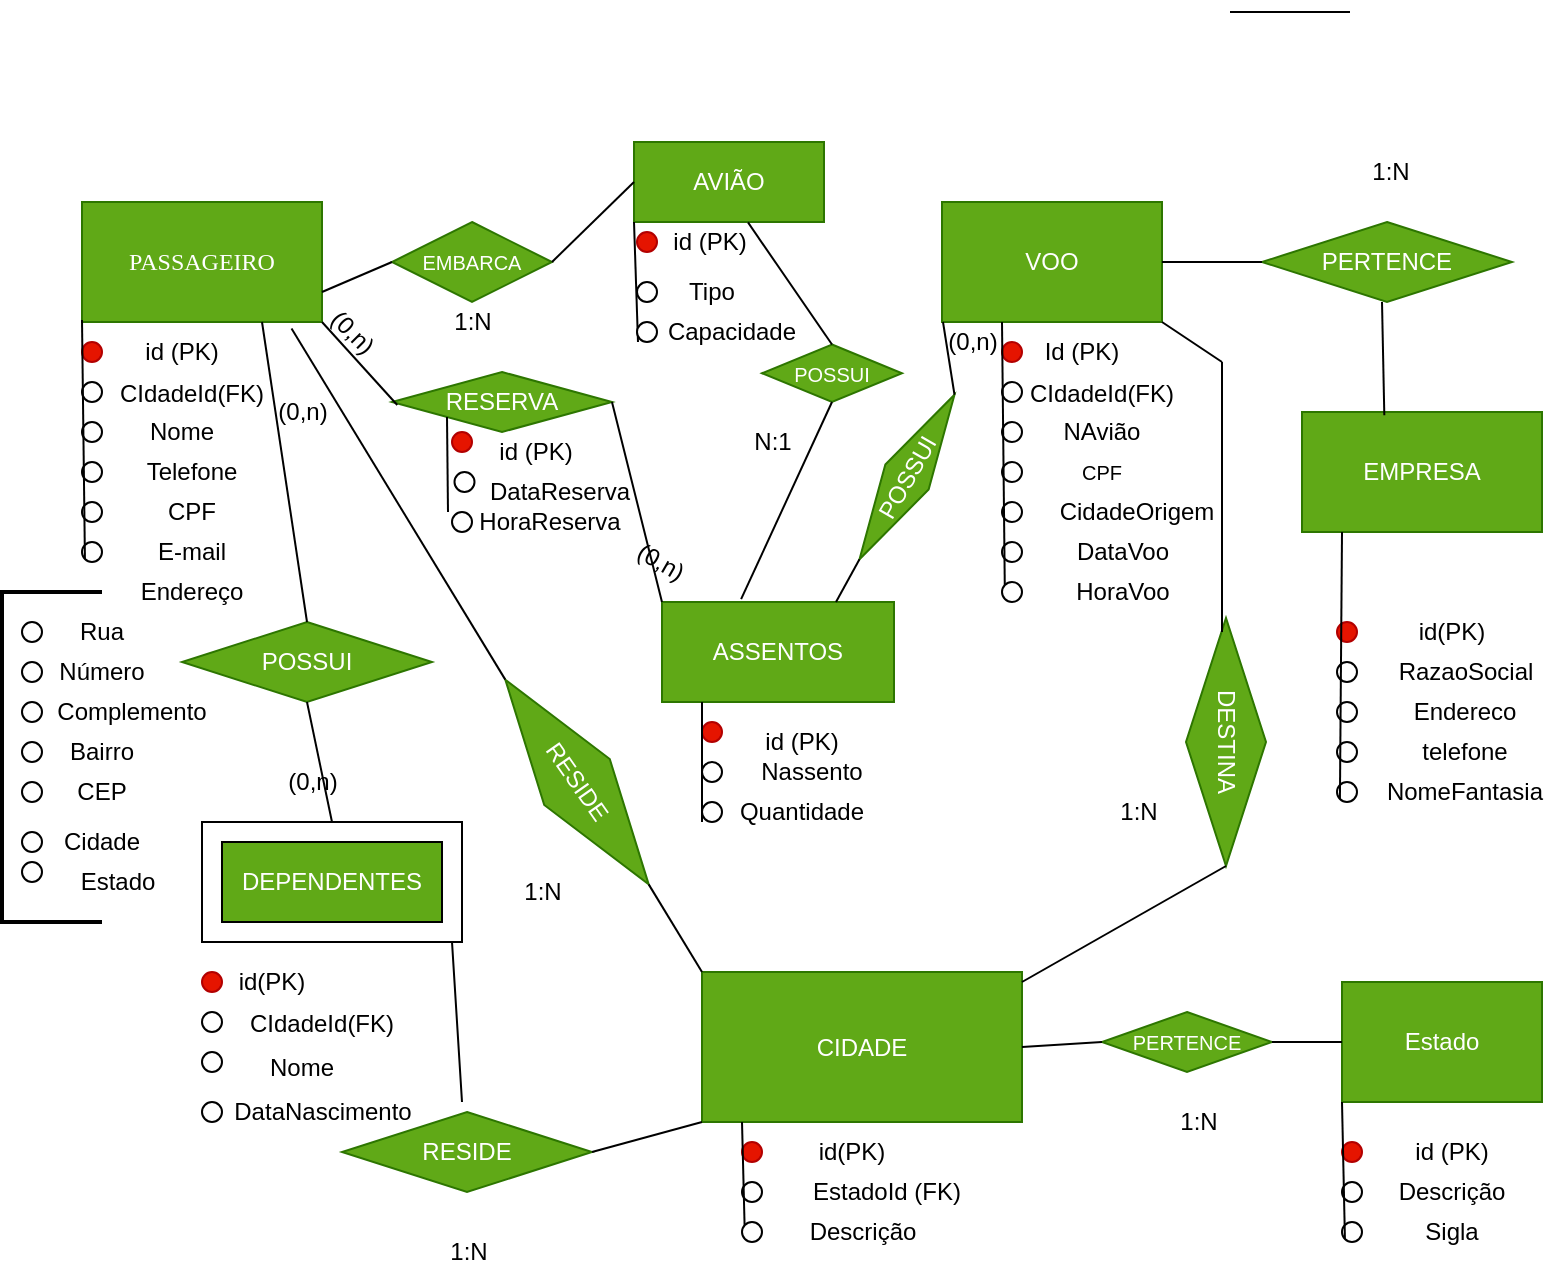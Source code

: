 <mxfile version="21.3.3" type="github">
  <diagram name="Página-1" id="3AoO5QR1rYoWsYwpamJi">
    <mxGraphModel dx="1235" dy="674" grid="1" gridSize="10" guides="1" tooltips="1" connect="1" arrows="1" fold="1" page="1" pageScale="1" pageWidth="827" pageHeight="1169" math="0" shadow="0">
      <root>
        <mxCell id="0" />
        <mxCell id="1" parent="0" />
        <mxCell id="69nTj4p-lwQ7asISzww--1" value="PASSAGEIRO" style="rounded=0;whiteSpace=wrap;html=1;fillColor=#60a917;fontColor=#ffffff;strokeColor=#2D7600;fontFamily=Comic Sans MS;" vertex="1" parent="1">
          <mxGeometry x="90" y="140" width="120" height="60" as="geometry" />
        </mxCell>
        <mxCell id="69nTj4p-lwQ7asISzww--2" value="DESTINA" style="rhombus;whiteSpace=wrap;html=1;fillColor=#60a917;fontColor=#ffffff;strokeColor=#2D7600;rotation=90;" vertex="1" parent="1">
          <mxGeometry x="600" y="390" width="124" height="40" as="geometry" />
        </mxCell>
        <mxCell id="69nTj4p-lwQ7asISzww--3" value="CIDADE" style="rounded=0;whiteSpace=wrap;html=1;fillColor=#60a917;fontColor=#ffffff;strokeColor=#2D7600;" vertex="1" parent="1">
          <mxGeometry x="400" y="525" width="160" height="75" as="geometry" />
        </mxCell>
        <mxCell id="69nTj4p-lwQ7asISzww--4" value="VOO&lt;br&gt;" style="rounded=0;whiteSpace=wrap;html=1;fillColor=#60a917;fontColor=#ffffff;strokeColor=#2D7600;" vertex="1" parent="1">
          <mxGeometry x="520" y="140" width="110" height="60" as="geometry" />
        </mxCell>
        <mxCell id="69nTj4p-lwQ7asISzww--6" value="ASSENTOS" style="rounded=0;whiteSpace=wrap;html=1;fillColor=#60a917;fontColor=#ffffff;strokeColor=#2D7600;" vertex="1" parent="1">
          <mxGeometry x="380" y="340" width="116" height="50" as="geometry" />
        </mxCell>
        <mxCell id="69nTj4p-lwQ7asISzww--8" value="Estado&lt;br&gt;" style="rounded=0;whiteSpace=wrap;html=1;fillColor=#60a917;fontColor=#ffffff;strokeColor=#2D7600;" vertex="1" parent="1">
          <mxGeometry x="720" y="530" width="100" height="60" as="geometry" />
        </mxCell>
        <mxCell id="69nTj4p-lwQ7asISzww--10" value="POSSUI" style="rhombus;whiteSpace=wrap;html=1;fillColor=#60a917;fontColor=#ffffff;strokeColor=#2D7600;" vertex="1" parent="1">
          <mxGeometry x="140" y="350" width="125" height="40" as="geometry" />
        </mxCell>
        <mxCell id="69nTj4p-lwQ7asISzww--12" value="RESERVA" style="rhombus;whiteSpace=wrap;html=1;fillColor=#60a917;fontColor=#ffffff;strokeColor=#2D7600;" vertex="1" parent="1">
          <mxGeometry x="245" y="225" width="110" height="30" as="geometry" />
        </mxCell>
        <mxCell id="69nTj4p-lwQ7asISzww--13" value="DEPENDENTES&lt;br&gt;" style="rounded=0;whiteSpace=wrap;html=1;fillColor=#60a917;fontColor=#ffffff;strokeColor=#2D7600;" vertex="1" parent="1">
          <mxGeometry x="155" y="450" width="120" height="60" as="geometry" />
        </mxCell>
        <mxCell id="69nTj4p-lwQ7asISzww--43" value="" style="ellipse;whiteSpace=wrap;aspect=fixed;labelBackgroundColor=none;labelBorderColor=none;fontColor=#ffffff;noLabel=1;fillColor=#e51400;strokeColor=#B20000;" vertex="1" parent="1">
          <mxGeometry x="90" y="210" width="10" height="10" as="geometry" />
        </mxCell>
        <mxCell id="69nTj4p-lwQ7asISzww--44" value="" style="ellipse;whiteSpace=wrap;html=1;aspect=fixed;" vertex="1" parent="1">
          <mxGeometry x="90" y="230" width="10" height="10" as="geometry" />
        </mxCell>
        <mxCell id="69nTj4p-lwQ7asISzww--45" value="" style="ellipse;whiteSpace=wrap;html=1;aspect=fixed;" vertex="1" parent="1">
          <mxGeometry x="90" y="250" width="10" height="10" as="geometry" />
        </mxCell>
        <mxCell id="69nTj4p-lwQ7asISzww--46" value="" style="ellipse;whiteSpace=wrap;html=1;aspect=fixed;" vertex="1" parent="1">
          <mxGeometry x="90" y="270" width="10" height="10" as="geometry" />
        </mxCell>
        <mxCell id="69nTj4p-lwQ7asISzww--47" value="" style="ellipse;whiteSpace=wrap;html=1;aspect=fixed;" vertex="1" parent="1">
          <mxGeometry x="90" y="290" width="10" height="10" as="geometry" />
        </mxCell>
        <mxCell id="69nTj4p-lwQ7asISzww--55" value="Nome" style="text;html=1;strokeColor=none;fillColor=none;align=center;verticalAlign=middle;whiteSpace=wrap;rounded=0;" vertex="1" parent="1">
          <mxGeometry x="110" y="240" width="60" height="30" as="geometry" />
        </mxCell>
        <mxCell id="69nTj4p-lwQ7asISzww--56" value="Telefone" style="text;html=1;strokeColor=none;fillColor=none;align=center;verticalAlign=middle;whiteSpace=wrap;rounded=0;" vertex="1" parent="1">
          <mxGeometry x="115" y="260" width="60" height="30" as="geometry" />
        </mxCell>
        <mxCell id="69nTj4p-lwQ7asISzww--57" value="CPF" style="text;html=1;strokeColor=none;fillColor=none;align=center;verticalAlign=middle;whiteSpace=wrap;rounded=0;" vertex="1" parent="1">
          <mxGeometry x="115" y="280" width="60" height="30" as="geometry" />
        </mxCell>
        <mxCell id="69nTj4p-lwQ7asISzww--58" value="E-mail&lt;br&gt;" style="text;html=1;strokeColor=none;fillColor=none;align=center;verticalAlign=middle;whiteSpace=wrap;rounded=0;" vertex="1" parent="1">
          <mxGeometry x="115" y="300" width="60" height="30" as="geometry" />
        </mxCell>
        <mxCell id="69nTj4p-lwQ7asISzww--59" value="Endereço" style="text;html=1;strokeColor=none;fillColor=none;align=center;verticalAlign=middle;whiteSpace=wrap;rounded=0;" vertex="1" parent="1">
          <mxGeometry x="115" y="320" width="60" height="30" as="geometry" />
        </mxCell>
        <mxCell id="69nTj4p-lwQ7asISzww--75" value="" style="ellipse;whiteSpace=wrap;html=1;aspect=fixed;fillColor=#e51400;fontColor=#ffffff;strokeColor=#B20000;" vertex="1" parent="1">
          <mxGeometry x="550" y="210" width="10" height="10" as="geometry" />
        </mxCell>
        <mxCell id="69nTj4p-lwQ7asISzww--76" value="" style="ellipse;whiteSpace=wrap;html=1;aspect=fixed;" vertex="1" parent="1">
          <mxGeometry x="550" y="230" width="10" height="10" as="geometry" />
        </mxCell>
        <mxCell id="69nTj4p-lwQ7asISzww--77" value="" style="ellipse;whiteSpace=wrap;html=1;aspect=fixed;" vertex="1" parent="1">
          <mxGeometry x="550" y="250" width="10" height="10" as="geometry" />
        </mxCell>
        <mxCell id="69nTj4p-lwQ7asISzww--78" value="" style="ellipse;whiteSpace=wrap;html=1;aspect=fixed;" vertex="1" parent="1">
          <mxGeometry x="550" y="270" width="10" height="10" as="geometry" />
        </mxCell>
        <mxCell id="69nTj4p-lwQ7asISzww--79" value="" style="ellipse;whiteSpace=wrap;html=1;aspect=fixed;" vertex="1" parent="1">
          <mxGeometry x="550" y="290" width="10" height="10" as="geometry" />
        </mxCell>
        <mxCell id="69nTj4p-lwQ7asISzww--81" value="CPF" style="text;html=1;strokeColor=none;fillColor=none;align=center;verticalAlign=middle;whiteSpace=wrap;rounded=0;fontSize=10;" vertex="1" parent="1">
          <mxGeometry x="570" y="260" width="60" height="30" as="geometry" />
        </mxCell>
        <mxCell id="69nTj4p-lwQ7asISzww--80" value="NAvião" style="text;html=1;strokeColor=none;fillColor=none;align=center;verticalAlign=middle;whiteSpace=wrap;rounded=0;" vertex="1" parent="69nTj4p-lwQ7asISzww--81">
          <mxGeometry y="-20" width="60" height="30" as="geometry" />
        </mxCell>
        <mxCell id="69nTj4p-lwQ7asISzww--198" value="" style="endArrow=none;html=1;rounded=0;exitX=1;exitY=1;exitDx=0;exitDy=0;" edge="1" parent="69nTj4p-lwQ7asISzww--81" source="69nTj4p-lwQ7asISzww--4">
          <mxGeometry width="50" height="50" relative="1" as="geometry">
            <mxPoint x="30" y="10" as="sourcePoint" />
            <mxPoint x="90" y="-40" as="targetPoint" />
          </mxGeometry>
        </mxCell>
        <mxCell id="69nTj4p-lwQ7asISzww--212" value="CIdadeId(FK)" style="text;html=1;strokeColor=none;fillColor=none;align=center;verticalAlign=middle;whiteSpace=wrap;rounded=0;" vertex="1" parent="69nTj4p-lwQ7asISzww--81">
          <mxGeometry y="-40" width="60" height="32.5" as="geometry" />
        </mxCell>
        <mxCell id="69nTj4p-lwQ7asISzww--82" value="CidadeOrigem" style="text;html=1;strokeColor=none;fillColor=none;align=center;verticalAlign=middle;whiteSpace=wrap;rounded=0;" vertex="1" parent="1">
          <mxGeometry x="560" y="280" width="115" height="30" as="geometry" />
        </mxCell>
        <mxCell id="69nTj4p-lwQ7asISzww--87" value="DataVoo" style="text;html=1;strokeColor=none;fillColor=none;align=center;verticalAlign=middle;whiteSpace=wrap;rounded=0;" vertex="1" parent="1">
          <mxGeometry x="552.5" y="300" width="115" height="30" as="geometry" />
        </mxCell>
        <mxCell id="69nTj4p-lwQ7asISzww--90" value="" style="ellipse;whiteSpace=wrap;html=1;aspect=fixed;" vertex="1" parent="1">
          <mxGeometry x="550" y="310" width="10" height="10" as="geometry" />
        </mxCell>
        <mxCell id="69nTj4p-lwQ7asISzww--93" value="" style="endArrow=none;html=1;rounded=0;exitX=0;exitY=1;exitDx=0;exitDy=0;" edge="1" parent="1" source="69nTj4p-lwQ7asISzww--213">
          <mxGeometry width="50" height="50" relative="1" as="geometry">
            <mxPoint x="550" y="320" as="sourcePoint" />
            <mxPoint x="550" y="200" as="targetPoint" />
          </mxGeometry>
        </mxCell>
        <mxCell id="69nTj4p-lwQ7asISzww--96" value="HoraVoo" style="text;html=1;strokeColor=none;fillColor=none;align=center;verticalAlign=middle;whiteSpace=wrap;rounded=0;" vertex="1" parent="1">
          <mxGeometry x="552.5" y="320" width="115" height="30" as="geometry" />
        </mxCell>
        <mxCell id="69nTj4p-lwQ7asISzww--98" value="" style="ellipse;whiteSpace=wrap;html=1;aspect=fixed;" vertex="1" parent="1">
          <mxGeometry x="150" y="545" width="10" height="10" as="geometry" />
        </mxCell>
        <mxCell id="69nTj4p-lwQ7asISzww--99" value="" style="ellipse;whiteSpace=wrap;html=1;aspect=fixed;" vertex="1" parent="1">
          <mxGeometry x="150" y="565" width="10" height="10" as="geometry" />
        </mxCell>
        <mxCell id="69nTj4p-lwQ7asISzww--102" value="Nome&lt;br&gt;" style="text;html=1;strokeColor=none;fillColor=none;align=center;verticalAlign=middle;whiteSpace=wrap;rounded=0;" vertex="1" parent="1">
          <mxGeometry x="170" y="557" width="60" height="32.5" as="geometry" />
        </mxCell>
        <mxCell id="69nTj4p-lwQ7asISzww--103" value="DataNascimento" style="text;html=1;strokeColor=none;fillColor=none;align=center;verticalAlign=middle;whiteSpace=wrap;rounded=0;" vertex="1" parent="1">
          <mxGeometry x="137.5" y="580" width="145" height="30" as="geometry" />
        </mxCell>
        <mxCell id="69nTj4p-lwQ7asISzww--112" value="RESIDE&lt;br&gt;" style="rhombus;whiteSpace=wrap;html=1;fillColor=#60a917;fontColor=#ffffff;strokeColor=#2D7600;rotation=55;" vertex="1" parent="1">
          <mxGeometry x="275" y="410" width="125" height="40" as="geometry" />
        </mxCell>
        <mxCell id="69nTj4p-lwQ7asISzww--113" value="PERTENCE" style="rhombus;whiteSpace=wrap;html=1;fillColor=#60a917;fontColor=#ffffff;strokeColor=#2D7600;fontSize=10;" vertex="1" parent="1">
          <mxGeometry x="600" y="545" width="85" height="30" as="geometry" />
        </mxCell>
        <mxCell id="69nTj4p-lwQ7asISzww--114" value="RESIDE&lt;br&gt;" style="rhombus;whiteSpace=wrap;html=1;fillColor=#60a917;fontColor=#ffffff;strokeColor=#2D7600;rotation=0;" vertex="1" parent="1">
          <mxGeometry x="220" y="595" width="125" height="40" as="geometry" />
        </mxCell>
        <mxCell id="69nTj4p-lwQ7asISzww--115" value="PERTENCE&lt;br&gt;" style="rhombus;whiteSpace=wrap;html=1;fillColor=#60a917;fontColor=#ffffff;strokeColor=#2D7600;" vertex="1" parent="1">
          <mxGeometry x="680" y="150" width="125" height="40" as="geometry" />
        </mxCell>
        <mxCell id="69nTj4p-lwQ7asISzww--116" value="EMPRESA" style="rounded=0;whiteSpace=wrap;html=1;fillColor=#60a917;fontColor=#ffffff;strokeColor=#2D7600;" vertex="1" parent="1">
          <mxGeometry x="700" y="245" width="120" height="60" as="geometry" />
        </mxCell>
        <mxCell id="69nTj4p-lwQ7asISzww--121" value="" style="ellipse;whiteSpace=wrap;html=1;aspect=fixed;fillColor=#e51400;fontColor=#ffffff;strokeColor=#B20000;" vertex="1" parent="1">
          <mxGeometry x="720" y="610" width="10" height="10" as="geometry" />
        </mxCell>
        <mxCell id="69nTj4p-lwQ7asISzww--122" value="" style="ellipse;whiteSpace=wrap;html=1;aspect=fixed;" vertex="1" parent="1">
          <mxGeometry x="720" y="630" width="10" height="10" as="geometry" />
        </mxCell>
        <mxCell id="69nTj4p-lwQ7asISzww--123" value="id (PK)" style="text;html=1;strokeColor=none;fillColor=none;align=center;verticalAlign=middle;whiteSpace=wrap;rounded=0;" vertex="1" parent="1">
          <mxGeometry x="745" y="600" width="60" height="30" as="geometry" />
        </mxCell>
        <mxCell id="69nTj4p-lwQ7asISzww--124" value="Descrição" style="text;html=1;strokeColor=none;fillColor=none;align=center;verticalAlign=middle;whiteSpace=wrap;rounded=0;" vertex="1" parent="1">
          <mxGeometry x="745" y="620" width="60" height="30" as="geometry" />
        </mxCell>
        <mxCell id="69nTj4p-lwQ7asISzww--125" value="" style="ellipse;whiteSpace=wrap;html=1;aspect=fixed;" vertex="1" parent="1">
          <mxGeometry x="720" y="650" width="10" height="10" as="geometry" />
        </mxCell>
        <mxCell id="69nTj4p-lwQ7asISzww--126" value="Sigla" style="text;html=1;strokeColor=none;fillColor=none;align=center;verticalAlign=middle;whiteSpace=wrap;rounded=0;" vertex="1" parent="1">
          <mxGeometry x="745" y="640" width="60" height="30" as="geometry" />
        </mxCell>
        <mxCell id="69nTj4p-lwQ7asISzww--127" value="" style="ellipse;whiteSpace=wrap;html=1;aspect=fixed;fillColor=#e51400;fontColor=#ffffff;strokeColor=#B20000;" vertex="1" parent="1">
          <mxGeometry x="717.5" y="350" width="10" height="10" as="geometry" />
        </mxCell>
        <mxCell id="69nTj4p-lwQ7asISzww--128" value="" style="ellipse;whiteSpace=wrap;html=1;aspect=fixed;" vertex="1" parent="1">
          <mxGeometry x="717.5" y="370" width="10" height="10" as="geometry" />
        </mxCell>
        <mxCell id="69nTj4p-lwQ7asISzww--129" value="RazaoSocial" style="text;html=1;strokeColor=none;fillColor=none;align=center;verticalAlign=middle;whiteSpace=wrap;rounded=0;" vertex="1" parent="1">
          <mxGeometry x="742.5" y="360" width="77.5" height="30" as="geometry" />
        </mxCell>
        <mxCell id="69nTj4p-lwQ7asISzww--130" value="" style="ellipse;whiteSpace=wrap;html=1;aspect=fixed;" vertex="1" parent="1">
          <mxGeometry x="717.5" y="390" width="10" height="10" as="geometry" />
        </mxCell>
        <mxCell id="69nTj4p-lwQ7asISzww--133" value="id(PK)" style="text;html=1;strokeColor=none;fillColor=none;align=center;verticalAlign=middle;whiteSpace=wrap;rounded=0;" vertex="1" parent="1">
          <mxGeometry x="745" y="340" width="60" height="30" as="geometry" />
        </mxCell>
        <mxCell id="69nTj4p-lwQ7asISzww--134" value="" style="ellipse;whiteSpace=wrap;html=1;aspect=fixed;" vertex="1" parent="1">
          <mxGeometry x="717.5" y="410" width="10" height="10" as="geometry" />
        </mxCell>
        <mxCell id="69nTj4p-lwQ7asISzww--136" value="" style="ellipse;whiteSpace=wrap;html=1;aspect=fixed;" vertex="1" parent="1">
          <mxGeometry x="717.5" y="430" width="10" height="10" as="geometry" />
        </mxCell>
        <mxCell id="69nTj4p-lwQ7asISzww--138" value="NomeFantasia" style="text;html=1;strokeColor=none;fillColor=none;align=center;verticalAlign=middle;whiteSpace=wrap;rounded=0;" vertex="1" parent="1">
          <mxGeometry x="738.75" y="420" width="85" height="30" as="geometry" />
        </mxCell>
        <mxCell id="69nTj4p-lwQ7asISzww--139" value="telefone" style="text;html=1;strokeColor=none;fillColor=none;align=center;verticalAlign=middle;whiteSpace=wrap;rounded=0;" vertex="1" parent="1">
          <mxGeometry x="738.75" y="400" width="85" height="30" as="geometry" />
        </mxCell>
        <mxCell id="69nTj4p-lwQ7asISzww--140" value="Endereco" style="text;html=1;strokeColor=none;fillColor=none;align=center;verticalAlign=middle;whiteSpace=wrap;rounded=0;" vertex="1" parent="1">
          <mxGeometry x="738.75" y="380" width="85" height="30" as="geometry" />
        </mxCell>
        <mxCell id="69nTj4p-lwQ7asISzww--141" value="" style="ellipse;whiteSpace=wrap;html=1;aspect=fixed;fillColor=#e51400;fontColor=#ffffff;strokeColor=#B20000;" vertex="1" parent="1">
          <mxGeometry x="150" y="525" width="10" height="10" as="geometry" />
        </mxCell>
        <mxCell id="69nTj4p-lwQ7asISzww--142" value="id(PK)" style="text;html=1;strokeColor=none;fillColor=none;align=center;verticalAlign=middle;whiteSpace=wrap;rounded=0;" vertex="1" parent="1">
          <mxGeometry x="155" y="515" width="60" height="30" as="geometry" />
        </mxCell>
        <mxCell id="69nTj4p-lwQ7asISzww--146" value="" style="ellipse;whiteSpace=wrap;html=1;aspect=fixed;fillColor=#e51400;fontColor=#ffffff;strokeColor=#B20000;" vertex="1" parent="1">
          <mxGeometry x="420" y="610" width="10" height="10" as="geometry" />
        </mxCell>
        <mxCell id="69nTj4p-lwQ7asISzww--147" value="" style="ellipse;whiteSpace=wrap;html=1;aspect=fixed;" vertex="1" parent="1">
          <mxGeometry x="420" y="630" width="10" height="10" as="geometry" />
        </mxCell>
        <mxCell id="69nTj4p-lwQ7asISzww--148" value="EstadoId (FK)" style="text;html=1;strokeColor=none;fillColor=none;align=center;verticalAlign=middle;whiteSpace=wrap;rounded=0;" vertex="1" parent="1">
          <mxGeometry x="445" y="620" width="95" height="30" as="geometry" />
        </mxCell>
        <mxCell id="69nTj4p-lwQ7asISzww--151" value="id(PK)" style="text;html=1;strokeColor=none;fillColor=none;align=center;verticalAlign=middle;whiteSpace=wrap;rounded=0;" vertex="1" parent="1">
          <mxGeometry x="445" y="600" width="60" height="30" as="geometry" />
        </mxCell>
        <mxCell id="69nTj4p-lwQ7asISzww--153" value="id (PK)" style="text;html=1;strokeColor=none;fillColor=none;align=center;verticalAlign=middle;whiteSpace=wrap;rounded=0;" vertex="1" parent="1">
          <mxGeometry x="110" y="200" width="60" height="30" as="geometry" />
        </mxCell>
        <mxCell id="69nTj4p-lwQ7asISzww--154" value="" style="ellipse;whiteSpace=wrap;html=1;aspect=fixed;" vertex="1" parent="1">
          <mxGeometry x="90" y="310" width="10" height="10" as="geometry" />
        </mxCell>
        <mxCell id="69nTj4p-lwQ7asISzww--156" value="" style="endArrow=none;html=1;rounded=0;exitX=0;exitY=1;exitDx=0;exitDy=0;fontColor=default;labelBackgroundColor=#00FF00;" edge="1" parent="1" source="69nTj4p-lwQ7asISzww--154">
          <mxGeometry relative="1" as="geometry">
            <mxPoint x="-70" y="199" as="sourcePoint" />
            <mxPoint x="90" y="199" as="targetPoint" />
          </mxGeometry>
        </mxCell>
        <mxCell id="69nTj4p-lwQ7asISzww--157" value="" style="endArrow=none;html=1;rounded=0;exitX=0;exitY=1;exitDx=0;exitDy=0;" edge="1" parent="1" source="69nTj4p-lwQ7asISzww--136">
          <mxGeometry width="50" height="50" relative="1" as="geometry">
            <mxPoint x="670" y="355" as="sourcePoint" />
            <mxPoint x="720" y="305" as="targetPoint" />
          </mxGeometry>
        </mxCell>
        <mxCell id="69nTj4p-lwQ7asISzww--158" value="" style="endArrow=none;html=1;rounded=0;exitX=0;exitY=1;exitDx=0;exitDy=0;" edge="1" parent="1" source="69nTj4p-lwQ7asISzww--200">
          <mxGeometry width="50" height="50" relative="1" as="geometry">
            <mxPoint x="370" y="650" as="sourcePoint" />
            <mxPoint x="420" y="600" as="targetPoint" />
          </mxGeometry>
        </mxCell>
        <mxCell id="69nTj4p-lwQ7asISzww--159" value="" style="endArrow=none;html=1;rounded=0;exitX=0;exitY=1;exitDx=0;exitDy=0;" edge="1" parent="1" source="69nTj4p-lwQ7asISzww--125">
          <mxGeometry width="50" height="50" relative="1" as="geometry">
            <mxPoint x="670" y="640" as="sourcePoint" />
            <mxPoint x="720" y="590" as="targetPoint" />
          </mxGeometry>
        </mxCell>
        <mxCell id="69nTj4p-lwQ7asISzww--160" value="" style="ellipse;whiteSpace=wrap;html=1;aspect=fixed;fillColor=#e51400;fontColor=#ffffff;strokeColor=#B20000;" vertex="1" parent="1">
          <mxGeometry x="400" y="400" width="10" height="10" as="geometry" />
        </mxCell>
        <mxCell id="69nTj4p-lwQ7asISzww--161" value="" style="ellipse;whiteSpace=wrap;html=1;aspect=fixed;" vertex="1" parent="1">
          <mxGeometry x="400" y="420" width="10" height="10" as="geometry" />
        </mxCell>
        <mxCell id="69nTj4p-lwQ7asISzww--162" value="Nassento" style="text;html=1;strokeColor=none;fillColor=none;align=center;verticalAlign=middle;whiteSpace=wrap;rounded=0;" vertex="1" parent="1">
          <mxGeometry x="425" y="410" width="60" height="30" as="geometry" />
        </mxCell>
        <mxCell id="69nTj4p-lwQ7asISzww--163" value="id (PK)" style="text;html=1;strokeColor=none;fillColor=none;align=center;verticalAlign=middle;whiteSpace=wrap;rounded=0;" vertex="1" parent="1">
          <mxGeometry x="420" y="395" width="60" height="30" as="geometry" />
        </mxCell>
        <mxCell id="69nTj4p-lwQ7asISzww--164" value="" style="endArrow=none;html=1;rounded=0;" edge="1" parent="1">
          <mxGeometry width="50" height="50" relative="1" as="geometry">
            <mxPoint x="400" y="450" as="sourcePoint" />
            <mxPoint x="400" y="390" as="targetPoint" />
          </mxGeometry>
        </mxCell>
        <mxCell id="69nTj4p-lwQ7asISzww--169" value="" style="ellipse;whiteSpace=wrap;html=1;aspect=fixed;" vertex="1" parent="1">
          <mxGeometry x="400" y="440" width="10" height="10" as="geometry" />
        </mxCell>
        <mxCell id="69nTj4p-lwQ7asISzww--172" value="Quantidade" style="text;html=1;strokeColor=none;fillColor=none;align=center;verticalAlign=middle;whiteSpace=wrap;rounded=0;" vertex="1" parent="1">
          <mxGeometry x="420" y="430" width="60" height="30" as="geometry" />
        </mxCell>
        <mxCell id="69nTj4p-lwQ7asISzww--173" value="POSSUI" style="rhombus;whiteSpace=wrap;html=1;fillColor=#60a917;fontColor=#ffffff;strokeColor=#2D7600;rotation=-60;" vertex="1" parent="1">
          <mxGeometry x="455" y="265" width="95" height="25" as="geometry" />
        </mxCell>
        <mxCell id="69nTj4p-lwQ7asISzww--175" value="" style="endArrow=none;html=1;rounded=0;exitX=1;exitY=0.5;exitDx=0;exitDy=0;entryX=0;entryY=0;entryDx=0;entryDy=0;" edge="1" parent="1" source="69nTj4p-lwQ7asISzww--12" target="69nTj4p-lwQ7asISzww--6">
          <mxGeometry width="50" height="50" relative="1" as="geometry">
            <mxPoint x="346.363" y="298.5" as="sourcePoint" />
            <mxPoint x="440" y="260" as="targetPoint" />
          </mxGeometry>
        </mxCell>
        <mxCell id="69nTj4p-lwQ7asISzww--181" value="" style="endArrow=none;html=1;rounded=0;exitX=1;exitY=1;exitDx=0;exitDy=0;entryX=0;entryY=0.5;entryDx=0;entryDy=0;" edge="1" parent="1" source="69nTj4p-lwQ7asISzww--1">
          <mxGeometry width="50" height="50" relative="1" as="geometry">
            <mxPoint x="390" y="310" as="sourcePoint" />
            <mxPoint x="247.637" y="241.5" as="targetPoint" />
          </mxGeometry>
        </mxCell>
        <mxCell id="69nTj4p-lwQ7asISzww--182" value="" style="endArrow=none;html=1;rounded=0;exitX=0.75;exitY=1;exitDx=0;exitDy=0;entryX=0.5;entryY=0;entryDx=0;entryDy=0;" edge="1" parent="1" source="69nTj4p-lwQ7asISzww--1" target="69nTj4p-lwQ7asISzww--10">
          <mxGeometry width="50" height="50" relative="1" as="geometry">
            <mxPoint x="390" y="310" as="sourcePoint" />
            <mxPoint x="180" y="340" as="targetPoint" />
          </mxGeometry>
        </mxCell>
        <mxCell id="69nTj4p-lwQ7asISzww--184" value="" style="endArrow=none;html=1;rounded=0;entryX=0.5;entryY=1;entryDx=0;entryDy=0;exitX=0.5;exitY=0;exitDx=0;exitDy=0;" edge="1" parent="1" source="69nTj4p-lwQ7asISzww--13" target="69nTj4p-lwQ7asISzww--10">
          <mxGeometry width="50" height="50" relative="1" as="geometry">
            <mxPoint x="20" y="480" as="sourcePoint" />
            <mxPoint x="70" y="430" as="targetPoint" />
          </mxGeometry>
        </mxCell>
        <mxCell id="69nTj4p-lwQ7asISzww--186" value="" style="endArrow=none;html=1;rounded=0;exitX=1;exitY=1;exitDx=0;exitDy=0;" edge="1" parent="1" source="69nTj4p-lwQ7asISzww--13">
          <mxGeometry width="50" height="50" relative="1" as="geometry">
            <mxPoint x="270" y="560" as="sourcePoint" />
            <mxPoint x="280" y="590" as="targetPoint" />
          </mxGeometry>
        </mxCell>
        <mxCell id="69nTj4p-lwQ7asISzww--187" value="" style="endArrow=none;html=1;rounded=0;exitX=1;exitY=0.5;exitDx=0;exitDy=0;entryX=0;entryY=1;entryDx=0;entryDy=0;" edge="1" parent="1" source="69nTj4p-lwQ7asISzww--114" target="69nTj4p-lwQ7asISzww--3">
          <mxGeometry width="50" height="50" relative="1" as="geometry">
            <mxPoint x="390" y="480" as="sourcePoint" />
            <mxPoint x="440" y="430" as="targetPoint" />
          </mxGeometry>
        </mxCell>
        <mxCell id="69nTj4p-lwQ7asISzww--188" value="" style="endArrow=none;html=1;rounded=0;exitX=0;exitY=0.5;exitDx=0;exitDy=0;entryX=0.873;entryY=1.055;entryDx=0;entryDy=0;entryPerimeter=0;" edge="1" parent="1" source="69nTj4p-lwQ7asISzww--112" target="69nTj4p-lwQ7asISzww--1">
          <mxGeometry width="50" height="50" relative="1" as="geometry">
            <mxPoint x="275" y="370" as="sourcePoint" />
            <mxPoint x="325" y="320" as="targetPoint" />
          </mxGeometry>
        </mxCell>
        <mxCell id="69nTj4p-lwQ7asISzww--189" value="" style="endArrow=none;html=1;rounded=0;entryX=1;entryY=0.5;entryDx=0;entryDy=0;exitX=0;exitY=0;exitDx=0;exitDy=0;" edge="1" parent="1" source="69nTj4p-lwQ7asISzww--3" target="69nTj4p-lwQ7asISzww--112">
          <mxGeometry width="50" height="50" relative="1" as="geometry">
            <mxPoint x="330" y="570" as="sourcePoint" />
            <mxPoint x="380" y="480" as="targetPoint" />
          </mxGeometry>
        </mxCell>
        <mxCell id="69nTj4p-lwQ7asISzww--190" value="" style="endArrow=none;html=1;rounded=0;exitX=1;exitY=0.5;exitDx=0;exitDy=0;entryX=0;entryY=0.5;entryDx=0;entryDy=0;" edge="1" parent="1" source="69nTj4p-lwQ7asISzww--3" target="69nTj4p-lwQ7asISzww--113">
          <mxGeometry width="50" height="50" relative="1" as="geometry">
            <mxPoint x="567" y="660" as="sourcePoint" />
            <mxPoint x="617" y="610" as="targetPoint" />
          </mxGeometry>
        </mxCell>
        <mxCell id="69nTj4p-lwQ7asISzww--191" value="" style="endArrow=none;html=1;rounded=0;exitX=0;exitY=0.5;exitDx=0;exitDy=0;entryX=1;entryY=0.5;entryDx=0;entryDy=0;" edge="1" parent="1" source="69nTj4p-lwQ7asISzww--8" target="69nTj4p-lwQ7asISzww--113">
          <mxGeometry width="50" height="50" relative="1" as="geometry">
            <mxPoint x="570" y="573" as="sourcePoint" />
            <mxPoint x="610" y="570" as="targetPoint" />
          </mxGeometry>
        </mxCell>
        <mxCell id="69nTj4p-lwQ7asISzww--192" value="" style="endArrow=none;html=1;rounded=0;entryX=0.75;entryY=0;entryDx=0;entryDy=0;exitX=0;exitY=0.5;exitDx=0;exitDy=0;" edge="1" parent="1" source="69nTj4p-lwQ7asISzww--173" target="69nTj4p-lwQ7asISzww--6">
          <mxGeometry width="50" height="50" relative="1" as="geometry">
            <mxPoint x="467" y="320" as="sourcePoint" />
            <mxPoint x="517.5" y="390" as="targetPoint" />
          </mxGeometry>
        </mxCell>
        <mxCell id="69nTj4p-lwQ7asISzww--193" value="" style="endArrow=none;html=1;rounded=0;exitX=1;exitY=1;exitDx=0;exitDy=0;entryX=1;entryY=0.5;entryDx=0;entryDy=0;" edge="1" parent="1" target="69nTj4p-lwQ7asISzww--173">
          <mxGeometry width="50" height="50" relative="1" as="geometry">
            <mxPoint x="520.5" y="200" as="sourcePoint" />
            <mxPoint x="520" y="230" as="targetPoint" />
          </mxGeometry>
        </mxCell>
        <mxCell id="69nTj4p-lwQ7asISzww--194" value="" style="endArrow=none;html=1;rounded=0;entryX=1;entryY=0.5;entryDx=0;entryDy=0;" edge="1" parent="1" source="69nTj4p-lwQ7asISzww--115" target="69nTj4p-lwQ7asISzww--4">
          <mxGeometry width="50" height="50" relative="1" as="geometry">
            <mxPoint x="650" y="240" as="sourcePoint" />
            <mxPoint x="700" y="190" as="targetPoint" />
          </mxGeometry>
        </mxCell>
        <mxCell id="69nTj4p-lwQ7asISzww--196" value="" style="endArrow=none;html=1;rounded=0;exitX=0.343;exitY=0.027;exitDx=0;exitDy=0;exitPerimeter=0;" edge="1" parent="1" source="69nTj4p-lwQ7asISzww--116">
          <mxGeometry width="50" height="50" relative="1" as="geometry">
            <mxPoint x="690" y="240" as="sourcePoint" />
            <mxPoint x="740" y="190" as="targetPoint" />
          </mxGeometry>
        </mxCell>
        <mxCell id="69nTj4p-lwQ7asISzww--197" value="" style="endArrow=none;html=1;rounded=0;" edge="1" parent="1">
          <mxGeometry width="50" height="50" relative="1" as="geometry">
            <mxPoint x="660" y="355" as="sourcePoint" />
            <mxPoint x="660" y="220" as="targetPoint" />
          </mxGeometry>
        </mxCell>
        <mxCell id="69nTj4p-lwQ7asISzww--199" value="" style="endArrow=none;html=1;rounded=0;entryX=1;entryY=0.5;entryDx=0;entryDy=0;" edge="1" parent="1" target="69nTj4p-lwQ7asISzww--2">
          <mxGeometry width="50" height="50" relative="1" as="geometry">
            <mxPoint x="560" y="530" as="sourcePoint" />
            <mxPoint x="610" y="480" as="targetPoint" />
          </mxGeometry>
        </mxCell>
        <mxCell id="69nTj4p-lwQ7asISzww--200" value="" style="ellipse;whiteSpace=wrap;html=1;aspect=fixed;" vertex="1" parent="1">
          <mxGeometry x="420" y="650" width="10" height="10" as="geometry" />
        </mxCell>
        <mxCell id="69nTj4p-lwQ7asISzww--201" value="Descrição" style="text;html=1;strokeColor=none;fillColor=none;align=center;verticalAlign=middle;whiteSpace=wrap;rounded=0;" vertex="1" parent="1">
          <mxGeometry x="432.5" y="640" width="95" height="30" as="geometry" />
        </mxCell>
        <mxCell id="69nTj4p-lwQ7asISzww--202" value="CIdadeId(FK)" style="text;html=1;strokeColor=none;fillColor=none;align=center;verticalAlign=middle;whiteSpace=wrap;rounded=0;" vertex="1" parent="1">
          <mxGeometry x="180" y="535" width="60" height="32.5" as="geometry" />
        </mxCell>
        <mxCell id="69nTj4p-lwQ7asISzww--203" value="CIdadeId(FK)" style="text;html=1;strokeColor=none;fillColor=none;align=center;verticalAlign=middle;whiteSpace=wrap;rounded=0;" vertex="1" parent="1">
          <mxGeometry x="115" y="220" width="60" height="32.5" as="geometry" />
        </mxCell>
        <mxCell id="69nTj4p-lwQ7asISzww--205" value="" style="ellipse;whiteSpace=wrap;html=1;aspect=fixed;" vertex="1" parent="1">
          <mxGeometry x="150" y="590" width="10" height="10" as="geometry" />
        </mxCell>
        <mxCell id="69nTj4p-lwQ7asISzww--85" value="Id (PK)" style="text;html=1;strokeColor=none;fillColor=none;align=center;verticalAlign=middle;whiteSpace=wrap;rounded=0;" vertex="1" parent="1">
          <mxGeometry x="560" y="200" width="60" height="30" as="geometry" />
        </mxCell>
        <mxCell id="69nTj4p-lwQ7asISzww--213" value="" style="ellipse;whiteSpace=wrap;html=1;aspect=fixed;" vertex="1" parent="1">
          <mxGeometry x="550" y="330" width="10" height="10" as="geometry" />
        </mxCell>
        <mxCell id="69nTj4p-lwQ7asISzww--214" value="" style="verticalLabelPosition=bottom;verticalAlign=top;html=1;shape=mxgraph.basic.frame;dx=10;whiteSpace=wrap;" vertex="1" parent="1">
          <mxGeometry x="150" y="450" width="130" height="60" as="geometry" />
        </mxCell>
        <mxCell id="69nTj4p-lwQ7asISzww--215" value="AVIÃO&lt;br&gt;" style="rounded=0;whiteSpace=wrap;html=1;fillColor=#60a917;fontColor=#ffffff;strokeColor=#2D7600;" vertex="1" parent="1">
          <mxGeometry x="366" y="110" width="95" height="40" as="geometry" />
        </mxCell>
        <mxCell id="69nTj4p-lwQ7asISzww--216" value="EMBARCA" style="rhombus;whiteSpace=wrap;html=1;fillColor=#60a917;fontColor=#ffffff;strokeColor=#2D7600;rotation=0;fontSize=10;" vertex="1" parent="1">
          <mxGeometry x="245" y="150" width="80" height="40" as="geometry" />
        </mxCell>
        <mxCell id="69nTj4p-lwQ7asISzww--222" value="" style="endArrow=none;html=1;rounded=0;exitX=1;exitY=0.75;exitDx=0;exitDy=0;entryX=0;entryY=0.5;entryDx=0;entryDy=0;" edge="1" parent="1" source="69nTj4p-lwQ7asISzww--1" target="69nTj4p-lwQ7asISzww--216">
          <mxGeometry relative="1" as="geometry">
            <mxPoint x="330" y="230" as="sourcePoint" />
            <mxPoint x="490" y="230" as="targetPoint" />
          </mxGeometry>
        </mxCell>
        <mxCell id="69nTj4p-lwQ7asISzww--223" value="" style="endArrow=none;html=1;rounded=0;exitX=1;exitY=0.5;exitDx=0;exitDy=0;entryX=0;entryY=0.5;entryDx=0;entryDy=0;" edge="1" parent="1" source="69nTj4p-lwQ7asISzww--216" target="69nTj4p-lwQ7asISzww--215">
          <mxGeometry relative="1" as="geometry">
            <mxPoint x="330" y="210" as="sourcePoint" />
            <mxPoint x="490" y="210" as="targetPoint" />
          </mxGeometry>
        </mxCell>
        <mxCell id="69nTj4p-lwQ7asISzww--224" value="POSSUI" style="rhombus;whiteSpace=wrap;html=1;fillColor=#60a917;fontColor=#ffffff;strokeColor=#2D7600;rotation=0;fontSize=10;" vertex="1" parent="1">
          <mxGeometry x="430" y="211.25" width="70" height="28.75" as="geometry" />
        </mxCell>
        <mxCell id="69nTj4p-lwQ7asISzww--225" value="" style="endArrow=none;html=1;rounded=0;exitX=0.341;exitY=-0.028;exitDx=0;exitDy=0;exitPerimeter=0;entryX=0.5;entryY=1;entryDx=0;entryDy=0;" edge="1" parent="1" source="69nTj4p-lwQ7asISzww--6" target="69nTj4p-lwQ7asISzww--224">
          <mxGeometry relative="1" as="geometry">
            <mxPoint x="340" y="260" as="sourcePoint" />
            <mxPoint x="500" y="260" as="targetPoint" />
          </mxGeometry>
        </mxCell>
        <mxCell id="69nTj4p-lwQ7asISzww--226" value="" style="endArrow=none;html=1;rounded=0;entryX=0.6;entryY=1.005;entryDx=0;entryDy=0;entryPerimeter=0;exitX=0.5;exitY=0;exitDx=0;exitDy=0;" edge="1" parent="1" source="69nTj4p-lwQ7asISzww--224" target="69nTj4p-lwQ7asISzww--215">
          <mxGeometry relative="1" as="geometry">
            <mxPoint x="340" y="210" as="sourcePoint" />
            <mxPoint x="500" y="210" as="targetPoint" />
          </mxGeometry>
        </mxCell>
        <mxCell id="69nTj4p-lwQ7asISzww--228" value="" style="line;strokeWidth=1;rotatable=0;dashed=0;labelPosition=right;align=left;verticalAlign=middle;spacingTop=0;spacingLeft=6;points=[];portConstraint=eastwest;" vertex="1" parent="1">
          <mxGeometry x="370" y="180" height="10" as="geometry" />
        </mxCell>
        <mxCell id="69nTj4p-lwQ7asISzww--229" value="" style="endArrow=none;html=1;rounded=0;exitX=0;exitY=1;exitDx=0;exitDy=0;" edge="1" parent="1" source="69nTj4p-lwQ7asISzww--215">
          <mxGeometry relative="1" as="geometry">
            <mxPoint x="340" y="220" as="sourcePoint" />
            <mxPoint x="368" y="210" as="targetPoint" />
          </mxGeometry>
        </mxCell>
        <mxCell id="69nTj4p-lwQ7asISzww--230" value="id (PK)" style="text;html=1;strokeColor=none;fillColor=none;align=center;verticalAlign=middle;whiteSpace=wrap;rounded=0;" vertex="1" parent="1">
          <mxGeometry x="380" y="150" width="47.5" height="20" as="geometry" />
        </mxCell>
        <mxCell id="69nTj4p-lwQ7asISzww--233" value="" style="ellipse;whiteSpace=wrap;aspect=fixed;labelBackgroundColor=none;labelBorderColor=none;fontColor=#ffffff;noLabel=1;fillColor=#e51400;strokeColor=#B20000;" vertex="1" parent="1">
          <mxGeometry x="367.5" y="155" width="10" height="10" as="geometry" />
        </mxCell>
        <mxCell id="69nTj4p-lwQ7asISzww--238" value="" style="ellipse;whiteSpace=wrap;html=1;aspect=fixed;" vertex="1" parent="1">
          <mxGeometry x="367.5" y="180" width="10" height="10" as="geometry" />
        </mxCell>
        <mxCell id="69nTj4p-lwQ7asISzww--239" value="" style="ellipse;whiteSpace=wrap;html=1;aspect=fixed;" vertex="1" parent="1">
          <mxGeometry x="367.5" y="200" width="10" height="10" as="geometry" />
        </mxCell>
        <mxCell id="69nTj4p-lwQ7asISzww--244" value="Tipo" style="text;html=1;strokeColor=none;fillColor=none;align=center;verticalAlign=middle;whiteSpace=wrap;rounded=0;" vertex="1" parent="1">
          <mxGeometry x="381.25" y="175" width="47.5" height="20" as="geometry" />
        </mxCell>
        <mxCell id="69nTj4p-lwQ7asISzww--245" value="Capacidade" style="text;html=1;strokeColor=none;fillColor=none;align=center;verticalAlign=middle;whiteSpace=wrap;rounded=0;" vertex="1" parent="1">
          <mxGeometry x="391.25" y="195" width="47.5" height="20" as="geometry" />
        </mxCell>
        <mxCell id="69nTj4p-lwQ7asISzww--252" value="1:N" style="text;html=1;align=center;verticalAlign=middle;resizable=0;points=[];autosize=1;strokeColor=none;fillColor=none;" vertex="1" parent="1">
          <mxGeometry x="265" y="185" width="40" height="30" as="geometry" />
        </mxCell>
        <mxCell id="69nTj4p-lwQ7asISzww--253" value="1:N" style="text;html=1;align=center;verticalAlign=middle;resizable=0;points=[];autosize=1;strokeColor=none;fillColor=none;" vertex="1" parent="1">
          <mxGeometry x="597.5" y="430" width="40" height="30" as="geometry" />
        </mxCell>
        <mxCell id="69nTj4p-lwQ7asISzww--255" value="1:N" style="text;html=1;align=center;verticalAlign=middle;resizable=0;points=[];autosize=1;strokeColor=none;fillColor=none;" vertex="1" parent="1">
          <mxGeometry x="262.5" y="650" width="40" height="30" as="geometry" />
        </mxCell>
        <mxCell id="69nTj4p-lwQ7asISzww--257" value="1:N" style="text;html=1;align=center;verticalAlign=middle;resizable=0;points=[];autosize=1;strokeColor=none;fillColor=none;" vertex="1" parent="1">
          <mxGeometry x="300" y="470" width="40" height="30" as="geometry" />
        </mxCell>
        <mxCell id="69nTj4p-lwQ7asISzww--258" value="(0,n)" style="text;html=1;align=center;verticalAlign=middle;resizable=0;points=[];autosize=1;strokeColor=none;fillColor=none;rotation=30;" vertex="1" parent="1">
          <mxGeometry x="354" y="305" width="50" height="30" as="geometry" />
        </mxCell>
        <mxCell id="69nTj4p-lwQ7asISzww--259" value="N:1" style="text;html=1;align=center;verticalAlign=middle;resizable=0;points=[];autosize=1;strokeColor=none;fillColor=none;" vertex="1" parent="1">
          <mxGeometry x="415" y="245" width="40" height="30" as="geometry" />
        </mxCell>
        <mxCell id="69nTj4p-lwQ7asISzww--263" value="1:N" style="text;html=1;align=center;verticalAlign=middle;resizable=0;points=[];autosize=1;strokeColor=none;fillColor=none;" vertex="1" parent="1">
          <mxGeometry x="724" y="110" width="40" height="30" as="geometry" />
        </mxCell>
        <mxCell id="69nTj4p-lwQ7asISzww--264" value="1:N" style="text;html=1;align=center;verticalAlign=middle;resizable=0;points=[];autosize=1;strokeColor=none;fillColor=none;" vertex="1" parent="1">
          <mxGeometry x="627.5" y="585" width="40" height="30" as="geometry" />
        </mxCell>
        <mxCell id="69nTj4p-lwQ7asISzww--266" value="" style="line;strokeWidth=1;rotatable=0;dashed=0;labelPosition=right;align=left;verticalAlign=middle;spacingTop=0;spacingLeft=6;points=[];portConstraint=eastwest;" vertex="1" parent="1">
          <mxGeometry x="664" y="40" width="60" height="10" as="geometry" />
        </mxCell>
        <mxCell id="69nTj4p-lwQ7asISzww--267" value="" style="endArrow=none;html=1;rounded=0;entryX=0;entryY=1;entryDx=0;entryDy=0;" edge="1" parent="1" target="69nTj4p-lwQ7asISzww--12">
          <mxGeometry relative="1" as="geometry">
            <mxPoint x="273" y="295" as="sourcePoint" />
            <mxPoint x="185" y="265" as="targetPoint" />
          </mxGeometry>
        </mxCell>
        <mxCell id="69nTj4p-lwQ7asISzww--268" value="" style="ellipse;whiteSpace=wrap;aspect=fixed;labelBackgroundColor=none;labelBorderColor=none;fontColor=#ffffff;noLabel=1;fillColor=#e51400;strokeColor=#B20000;" vertex="1" parent="1">
          <mxGeometry x="275" y="255" width="10" height="10" as="geometry" />
        </mxCell>
        <mxCell id="69nTj4p-lwQ7asISzww--269" value="" style="ellipse;whiteSpace=wrap;html=1;aspect=fixed;" vertex="1" parent="1">
          <mxGeometry x="276.25" y="275" width="10" height="10" as="geometry" />
        </mxCell>
        <mxCell id="69nTj4p-lwQ7asISzww--270" value="" style="ellipse;whiteSpace=wrap;html=1;aspect=fixed;" vertex="1" parent="1">
          <mxGeometry x="275" y="295" width="10" height="10" as="geometry" />
        </mxCell>
        <mxCell id="69nTj4p-lwQ7asISzww--271" value="id (PK)" style="text;html=1;strokeColor=none;fillColor=none;align=center;verticalAlign=middle;whiteSpace=wrap;rounded=0;" vertex="1" parent="1">
          <mxGeometry x="292.5" y="255" width="47.5" height="20" as="geometry" />
        </mxCell>
        <mxCell id="69nTj4p-lwQ7asISzww--272" value="DataReserva" style="text;html=1;strokeColor=none;fillColor=none;align=center;verticalAlign=middle;whiteSpace=wrap;rounded=0;" vertex="1" parent="1">
          <mxGeometry x="305" y="275" width="47.5" height="20" as="geometry" />
        </mxCell>
        <mxCell id="69nTj4p-lwQ7asISzww--273" value="HoraReserva" style="text;html=1;strokeColor=none;fillColor=none;align=center;verticalAlign=middle;whiteSpace=wrap;rounded=0;" vertex="1" parent="1">
          <mxGeometry x="300" y="290" width="47.5" height="20" as="geometry" />
        </mxCell>
        <mxCell id="69nTj4p-lwQ7asISzww--274" value="(0,n)" style="text;html=1;align=center;verticalAlign=middle;resizable=0;points=[];autosize=1;strokeColor=none;fillColor=none;" vertex="1" parent="1">
          <mxGeometry x="510" y="195" width="50" height="30" as="geometry" />
        </mxCell>
        <mxCell id="69nTj4p-lwQ7asISzww--275" value="(0,n)" style="text;html=1;align=center;verticalAlign=middle;resizable=0;points=[];autosize=1;strokeColor=none;fillColor=none;rotation=45;" vertex="1" parent="1">
          <mxGeometry x="200" y="190" width="50" height="30" as="geometry" />
        </mxCell>
        <mxCell id="69nTj4p-lwQ7asISzww--279" value="(0,n)" style="text;html=1;align=center;verticalAlign=middle;resizable=0;points=[];autosize=1;strokeColor=none;fillColor=none;rotation=0;" vertex="1" parent="1">
          <mxGeometry x="180" y="415" width="50" height="30" as="geometry" />
        </mxCell>
        <mxCell id="69nTj4p-lwQ7asISzww--285" value="(0,n)" style="text;html=1;align=center;verticalAlign=middle;resizable=0;points=[];autosize=1;strokeColor=none;fillColor=none;rotation=0;" vertex="1" parent="1">
          <mxGeometry x="175" y="230" width="50" height="30" as="geometry" />
        </mxCell>
        <mxCell id="69nTj4p-lwQ7asISzww--316" value="" style="ellipse;whiteSpace=wrap;html=1;aspect=fixed;" vertex="1" parent="1">
          <mxGeometry x="60" y="350" width="10" height="10" as="geometry" />
        </mxCell>
        <mxCell id="69nTj4p-lwQ7asISzww--317" value="" style="ellipse;whiteSpace=wrap;html=1;aspect=fixed;" vertex="1" parent="1">
          <mxGeometry x="60" y="370" width="10" height="10" as="geometry" />
        </mxCell>
        <mxCell id="69nTj4p-lwQ7asISzww--318" value="" style="ellipse;whiteSpace=wrap;html=1;aspect=fixed;" vertex="1" parent="1">
          <mxGeometry x="60" y="390" width="10" height="10" as="geometry" />
        </mxCell>
        <mxCell id="69nTj4p-lwQ7asISzww--319" value="" style="ellipse;whiteSpace=wrap;html=1;aspect=fixed;" vertex="1" parent="1">
          <mxGeometry x="60" y="410" width="10" height="10" as="geometry" />
        </mxCell>
        <mxCell id="69nTj4p-lwQ7asISzww--320" value="Rua" style="text;html=1;strokeColor=none;fillColor=none;align=center;verticalAlign=middle;whiteSpace=wrap;rounded=0;" vertex="1" parent="1">
          <mxGeometry x="70" y="340" width="60" height="30" as="geometry" />
        </mxCell>
        <mxCell id="69nTj4p-lwQ7asISzww--321" value="Número" style="text;html=1;strokeColor=none;fillColor=none;align=center;verticalAlign=middle;whiteSpace=wrap;rounded=0;" vertex="1" parent="1">
          <mxGeometry x="70" y="360" width="60" height="30" as="geometry" />
        </mxCell>
        <mxCell id="69nTj4p-lwQ7asISzww--322" value="Complemento&lt;br&gt;" style="text;html=1;strokeColor=none;fillColor=none;align=center;verticalAlign=middle;whiteSpace=wrap;rounded=0;" vertex="1" parent="1">
          <mxGeometry x="85" y="380" width="60" height="30" as="geometry" />
        </mxCell>
        <mxCell id="69nTj4p-lwQ7asISzww--324" value="Bairro" style="text;html=1;strokeColor=none;fillColor=none;align=center;verticalAlign=middle;whiteSpace=wrap;rounded=0;" vertex="1" parent="1">
          <mxGeometry x="70" y="400" width="60" height="30" as="geometry" />
        </mxCell>
        <mxCell id="69nTj4p-lwQ7asISzww--328" value="" style="ellipse;whiteSpace=wrap;html=1;aspect=fixed;" vertex="1" parent="1">
          <mxGeometry x="60" y="430" width="10" height="10" as="geometry" />
        </mxCell>
        <mxCell id="69nTj4p-lwQ7asISzww--329" value="CEP" style="text;html=1;strokeColor=none;fillColor=none;align=center;verticalAlign=middle;whiteSpace=wrap;rounded=0;" vertex="1" parent="1">
          <mxGeometry x="70" y="420" width="60" height="30" as="geometry" />
        </mxCell>
        <mxCell id="69nTj4p-lwQ7asISzww--330" value="Cidade" style="text;html=1;strokeColor=none;fillColor=none;align=center;verticalAlign=middle;whiteSpace=wrap;rounded=0;" vertex="1" parent="1">
          <mxGeometry x="70" y="445" width="60" height="30" as="geometry" />
        </mxCell>
        <mxCell id="69nTj4p-lwQ7asISzww--331" value="" style="ellipse;whiteSpace=wrap;html=1;aspect=fixed;" vertex="1" parent="1">
          <mxGeometry x="60" y="455" width="10" height="10" as="geometry" />
        </mxCell>
        <mxCell id="69nTj4p-lwQ7asISzww--333" value="Estado&lt;br&gt;" style="text;html=1;strokeColor=none;fillColor=none;align=center;verticalAlign=middle;whiteSpace=wrap;rounded=0;" vertex="1" parent="1">
          <mxGeometry x="77.5" y="465" width="60" height="30" as="geometry" />
        </mxCell>
        <mxCell id="69nTj4p-lwQ7asISzww--334" value="" style="strokeWidth=2;html=1;shape=mxgraph.flowchart.annotation_1;align=left;pointerEvents=1;" vertex="1" parent="1">
          <mxGeometry x="50" y="335" width="50" height="165" as="geometry" />
        </mxCell>
        <mxCell id="69nTj4p-lwQ7asISzww--341" value="" style="ellipse;whiteSpace=wrap;html=1;aspect=fixed;" vertex="1" parent="1">
          <mxGeometry x="60" y="470" width="10" height="10" as="geometry" />
        </mxCell>
      </root>
    </mxGraphModel>
  </diagram>
</mxfile>
